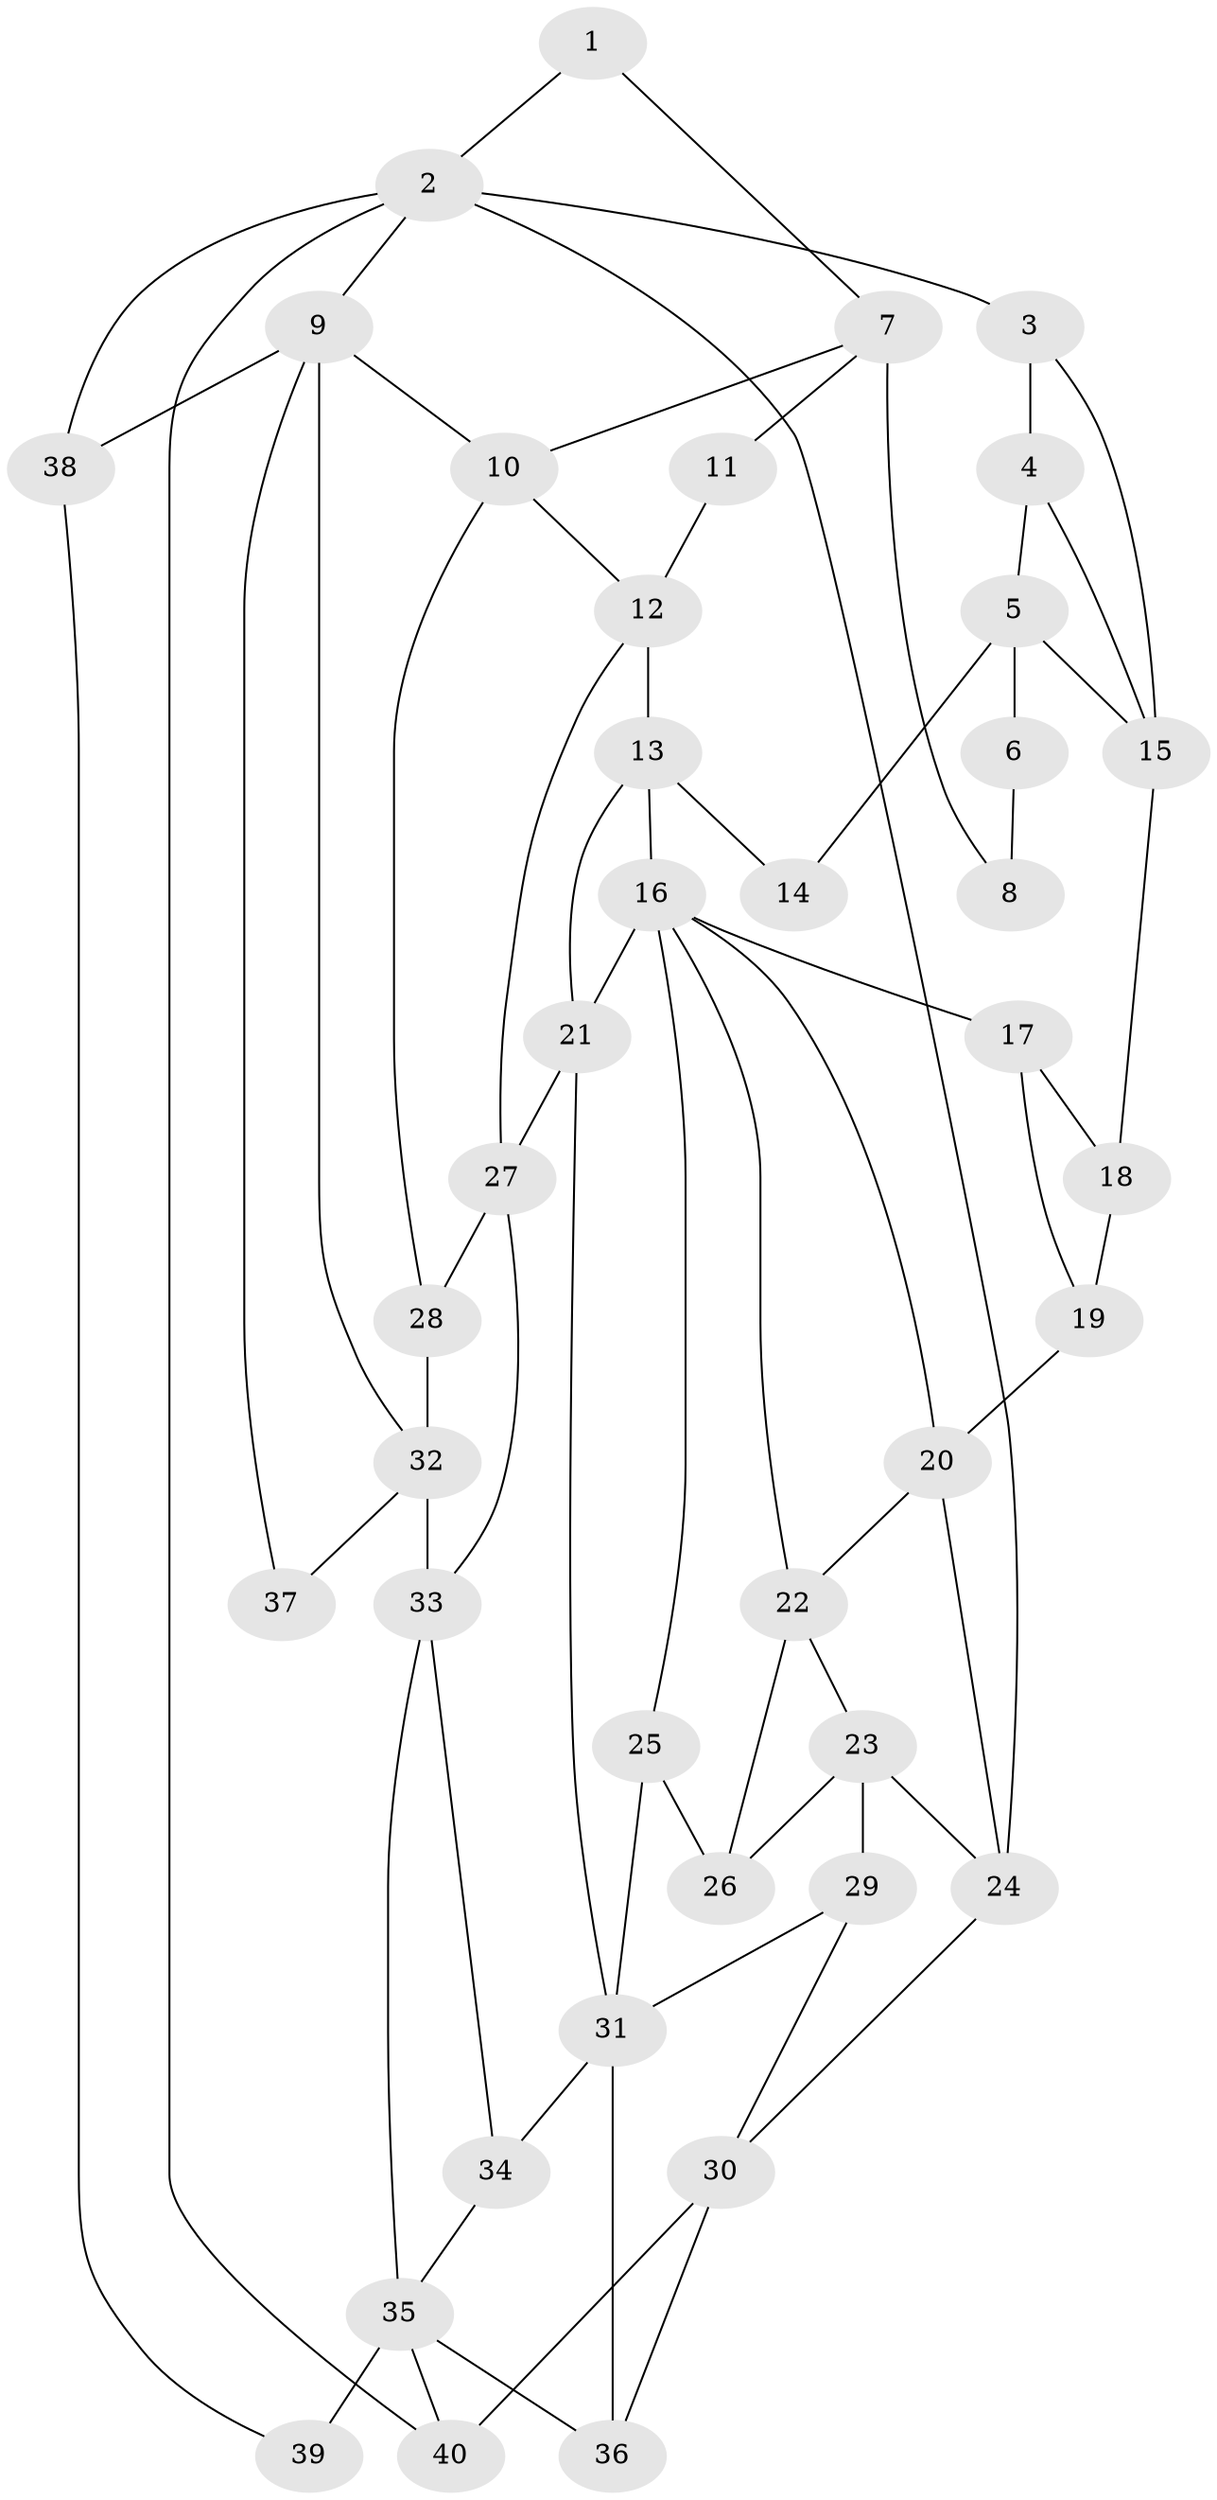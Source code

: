 // original degree distribution, {3: 0.030612244897959183, 6: 0.25510204081632654, 4: 0.25510204081632654, 5: 0.45918367346938777}
// Generated by graph-tools (version 1.1) at 2025/54/03/04/25 22:54:15]
// undirected, 40 vertices, 70 edges
graph export_dot {
  node [color=gray90,style=filled];
  1;
  2;
  3;
  4;
  5;
  6;
  7;
  8;
  9;
  10;
  11;
  12;
  13;
  14;
  15;
  16;
  17;
  18;
  19;
  20;
  21;
  22;
  23;
  24;
  25;
  26;
  27;
  28;
  29;
  30;
  31;
  32;
  33;
  34;
  35;
  36;
  37;
  38;
  39;
  40;
  1 -- 2 [weight=1.0];
  1 -- 7 [weight=1.0];
  2 -- 3 [weight=2.0];
  2 -- 9 [weight=1.0];
  2 -- 24 [weight=1.0];
  2 -- 38 [weight=2.0];
  2 -- 40 [weight=1.0];
  3 -- 4 [weight=1.0];
  3 -- 15 [weight=1.0];
  4 -- 5 [weight=1.0];
  4 -- 15 [weight=1.0];
  5 -- 6 [weight=2.0];
  5 -- 14 [weight=2.0];
  5 -- 15 [weight=1.0];
  6 -- 8 [weight=1.0];
  7 -- 8 [weight=2.0];
  7 -- 10 [weight=1.0];
  7 -- 11 [weight=2.0];
  9 -- 10 [weight=1.0];
  9 -- 32 [weight=1.0];
  9 -- 37 [weight=1.0];
  9 -- 38 [weight=1.0];
  10 -- 12 [weight=1.0];
  10 -- 28 [weight=1.0];
  11 -- 12 [weight=1.0];
  12 -- 13 [weight=2.0];
  12 -- 27 [weight=1.0];
  13 -- 14 [weight=2.0];
  13 -- 16 [weight=1.0];
  13 -- 21 [weight=1.0];
  15 -- 18 [weight=2.0];
  16 -- 17 [weight=1.0];
  16 -- 20 [weight=1.0];
  16 -- 21 [weight=1.0];
  16 -- 22 [weight=1.0];
  16 -- 25 [weight=1.0];
  17 -- 18 [weight=1.0];
  17 -- 19 [weight=1.0];
  18 -- 19 [weight=3.0];
  19 -- 20 [weight=2.0];
  20 -- 22 [weight=1.0];
  20 -- 24 [weight=1.0];
  21 -- 27 [weight=1.0];
  21 -- 31 [weight=1.0];
  22 -- 23 [weight=1.0];
  22 -- 26 [weight=2.0];
  23 -- 24 [weight=1.0];
  23 -- 26 [weight=2.0];
  23 -- 29 [weight=1.0];
  24 -- 30 [weight=1.0];
  25 -- 26 [weight=2.0];
  25 -- 31 [weight=1.0];
  27 -- 28 [weight=1.0];
  27 -- 33 [weight=1.0];
  28 -- 32 [weight=2.0];
  29 -- 30 [weight=1.0];
  29 -- 31 [weight=2.0];
  30 -- 36 [weight=1.0];
  30 -- 40 [weight=1.0];
  31 -- 34 [weight=1.0];
  31 -- 36 [weight=1.0];
  32 -- 33 [weight=2.0];
  32 -- 37 [weight=1.0];
  33 -- 34 [weight=1.0];
  33 -- 35 [weight=1.0];
  34 -- 35 [weight=1.0];
  35 -- 36 [weight=1.0];
  35 -- 39 [weight=2.0];
  35 -- 40 [weight=1.0];
  38 -- 39 [weight=1.0];
}
